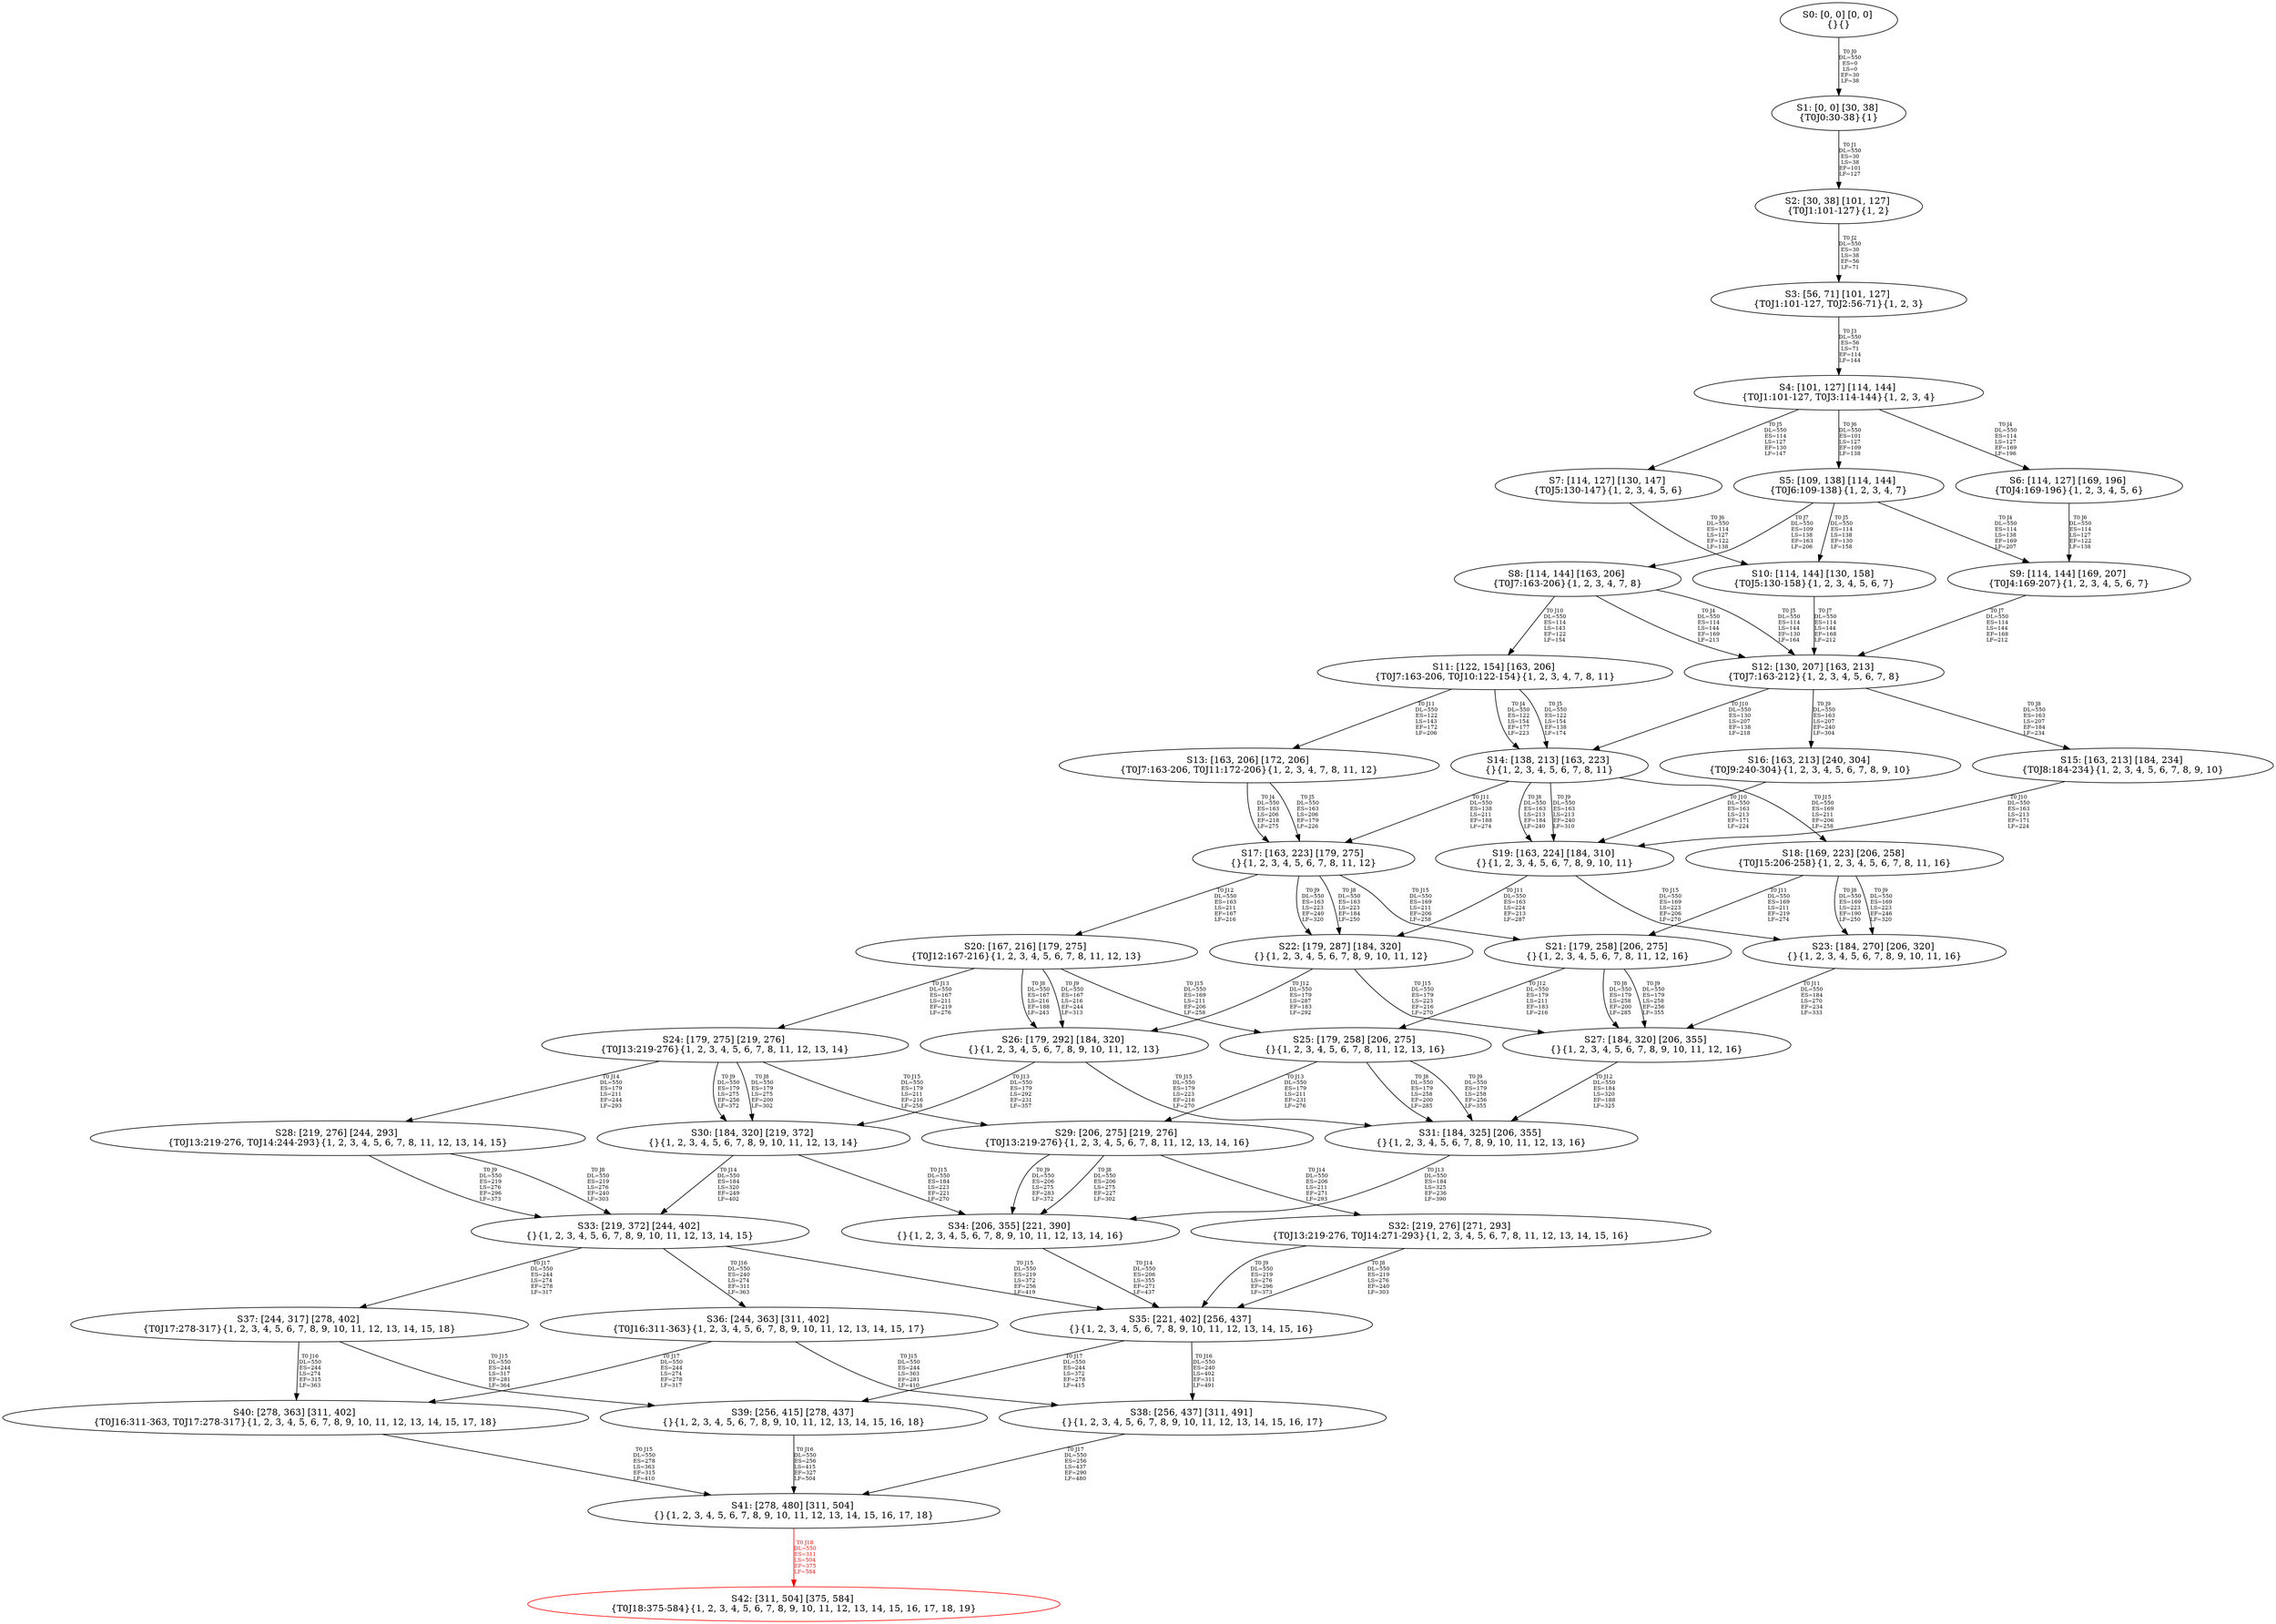 digraph {
	S0[label="S0: [0, 0] [0, 0] \n{}{}"];
	S1[label="S1: [0, 0] [30, 38] \n{T0J0:30-38}{1}"];
	S2[label="S2: [30, 38] [101, 127] \n{T0J1:101-127}{1, 2}"];
	S3[label="S3: [56, 71] [101, 127] \n{T0J1:101-127, T0J2:56-71}{1, 2, 3}"];
	S4[label="S4: [101, 127] [114, 144] \n{T0J1:101-127, T0J3:114-144}{1, 2, 3, 4}"];
	S5[label="S5: [109, 138] [114, 144] \n{T0J6:109-138}{1, 2, 3, 4, 7}"];
	S6[label="S6: [114, 127] [169, 196] \n{T0J4:169-196}{1, 2, 3, 4, 5, 6}"];
	S7[label="S7: [114, 127] [130, 147] \n{T0J5:130-147}{1, 2, 3, 4, 5, 6}"];
	S8[label="S8: [114, 144] [163, 206] \n{T0J7:163-206}{1, 2, 3, 4, 7, 8}"];
	S9[label="S9: [114, 144] [169, 207] \n{T0J4:169-207}{1, 2, 3, 4, 5, 6, 7}"];
	S10[label="S10: [114, 144] [130, 158] \n{T0J5:130-158}{1, 2, 3, 4, 5, 6, 7}"];
	S11[label="S11: [122, 154] [163, 206] \n{T0J7:163-206, T0J10:122-154}{1, 2, 3, 4, 7, 8, 11}"];
	S12[label="S12: [130, 207] [163, 213] \n{T0J7:163-212}{1, 2, 3, 4, 5, 6, 7, 8}"];
	S13[label="S13: [163, 206] [172, 206] \n{T0J7:163-206, T0J11:172-206}{1, 2, 3, 4, 7, 8, 11, 12}"];
	S14[label="S14: [138, 213] [163, 223] \n{}{1, 2, 3, 4, 5, 6, 7, 8, 11}"];
	S15[label="S15: [163, 213] [184, 234] \n{T0J8:184-234}{1, 2, 3, 4, 5, 6, 7, 8, 9, 10}"];
	S16[label="S16: [163, 213] [240, 304] \n{T0J9:240-304}{1, 2, 3, 4, 5, 6, 7, 8, 9, 10}"];
	S17[label="S17: [163, 223] [179, 275] \n{}{1, 2, 3, 4, 5, 6, 7, 8, 11, 12}"];
	S18[label="S18: [169, 223] [206, 258] \n{T0J15:206-258}{1, 2, 3, 4, 5, 6, 7, 8, 11, 16}"];
	S19[label="S19: [163, 224] [184, 310] \n{}{1, 2, 3, 4, 5, 6, 7, 8, 9, 10, 11}"];
	S20[label="S20: [167, 216] [179, 275] \n{T0J12:167-216}{1, 2, 3, 4, 5, 6, 7, 8, 11, 12, 13}"];
	S21[label="S21: [179, 258] [206, 275] \n{}{1, 2, 3, 4, 5, 6, 7, 8, 11, 12, 16}"];
	S22[label="S22: [179, 287] [184, 320] \n{}{1, 2, 3, 4, 5, 6, 7, 8, 9, 10, 11, 12}"];
	S23[label="S23: [184, 270] [206, 320] \n{}{1, 2, 3, 4, 5, 6, 7, 8, 9, 10, 11, 16}"];
	S24[label="S24: [179, 275] [219, 276] \n{T0J13:219-276}{1, 2, 3, 4, 5, 6, 7, 8, 11, 12, 13, 14}"];
	S25[label="S25: [179, 258] [206, 275] \n{}{1, 2, 3, 4, 5, 6, 7, 8, 11, 12, 13, 16}"];
	S26[label="S26: [179, 292] [184, 320] \n{}{1, 2, 3, 4, 5, 6, 7, 8, 9, 10, 11, 12, 13}"];
	S27[label="S27: [184, 320] [206, 355] \n{}{1, 2, 3, 4, 5, 6, 7, 8, 9, 10, 11, 12, 16}"];
	S28[label="S28: [219, 276] [244, 293] \n{T0J13:219-276, T0J14:244-293}{1, 2, 3, 4, 5, 6, 7, 8, 11, 12, 13, 14, 15}"];
	S29[label="S29: [206, 275] [219, 276] \n{T0J13:219-276}{1, 2, 3, 4, 5, 6, 7, 8, 11, 12, 13, 14, 16}"];
	S30[label="S30: [184, 320] [219, 372] \n{}{1, 2, 3, 4, 5, 6, 7, 8, 9, 10, 11, 12, 13, 14}"];
	S31[label="S31: [184, 325] [206, 355] \n{}{1, 2, 3, 4, 5, 6, 7, 8, 9, 10, 11, 12, 13, 16}"];
	S32[label="S32: [219, 276] [271, 293] \n{T0J13:219-276, T0J14:271-293}{1, 2, 3, 4, 5, 6, 7, 8, 11, 12, 13, 14, 15, 16}"];
	S33[label="S33: [219, 372] [244, 402] \n{}{1, 2, 3, 4, 5, 6, 7, 8, 9, 10, 11, 12, 13, 14, 15}"];
	S34[label="S34: [206, 355] [221, 390] \n{}{1, 2, 3, 4, 5, 6, 7, 8, 9, 10, 11, 12, 13, 14, 16}"];
	S35[label="S35: [221, 402] [256, 437] \n{}{1, 2, 3, 4, 5, 6, 7, 8, 9, 10, 11, 12, 13, 14, 15, 16}"];
	S36[label="S36: [244, 363] [311, 402] \n{T0J16:311-363}{1, 2, 3, 4, 5, 6, 7, 8, 9, 10, 11, 12, 13, 14, 15, 17}"];
	S37[label="S37: [244, 317] [278, 402] \n{T0J17:278-317}{1, 2, 3, 4, 5, 6, 7, 8, 9, 10, 11, 12, 13, 14, 15, 18}"];
	S38[label="S38: [256, 437] [311, 491] \n{}{1, 2, 3, 4, 5, 6, 7, 8, 9, 10, 11, 12, 13, 14, 15, 16, 17}"];
	S39[label="S39: [256, 415] [278, 437] \n{}{1, 2, 3, 4, 5, 6, 7, 8, 9, 10, 11, 12, 13, 14, 15, 16, 18}"];
	S40[label="S40: [278, 363] [311, 402] \n{T0J16:311-363, T0J17:278-317}{1, 2, 3, 4, 5, 6, 7, 8, 9, 10, 11, 12, 13, 14, 15, 17, 18}"];
	S41[label="S41: [278, 480] [311, 504] \n{}{1, 2, 3, 4, 5, 6, 7, 8, 9, 10, 11, 12, 13, 14, 15, 16, 17, 18}"];
	S42[label="S42: [311, 504] [375, 584] \n{T0J18:375-584}{1, 2, 3, 4, 5, 6, 7, 8, 9, 10, 11, 12, 13, 14, 15, 16, 17, 18, 19}"];
	S0 -> S1[label="T0 J0\nDL=550\nES=0\nLS=0\nEF=30\nLF=38",fontsize=8];
	S1 -> S2[label="T0 J1\nDL=550\nES=30\nLS=38\nEF=101\nLF=127",fontsize=8];
	S2 -> S3[label="T0 J2\nDL=550\nES=30\nLS=38\nEF=56\nLF=71",fontsize=8];
	S3 -> S4[label="T0 J3\nDL=550\nES=56\nLS=71\nEF=114\nLF=144",fontsize=8];
	S4 -> S6[label="T0 J4\nDL=550\nES=114\nLS=127\nEF=169\nLF=196",fontsize=8];
	S4 -> S7[label="T0 J5\nDL=550\nES=114\nLS=127\nEF=130\nLF=147",fontsize=8];
	S4 -> S5[label="T0 J6\nDL=550\nES=101\nLS=127\nEF=109\nLF=138",fontsize=8];
	S5 -> S9[label="T0 J4\nDL=550\nES=114\nLS=138\nEF=169\nLF=207",fontsize=8];
	S5 -> S10[label="T0 J5\nDL=550\nES=114\nLS=138\nEF=130\nLF=158",fontsize=8];
	S5 -> S8[label="T0 J7\nDL=550\nES=109\nLS=138\nEF=163\nLF=206",fontsize=8];
	S6 -> S9[label="T0 J6\nDL=550\nES=114\nLS=127\nEF=122\nLF=138",fontsize=8];
	S7 -> S10[label="T0 J6\nDL=550\nES=114\nLS=127\nEF=122\nLF=138",fontsize=8];
	S8 -> S12[label="T0 J4\nDL=550\nES=114\nLS=144\nEF=169\nLF=213",fontsize=8];
	S8 -> S12[label="T0 J5\nDL=550\nES=114\nLS=144\nEF=130\nLF=164",fontsize=8];
	S8 -> S11[label="T0 J10\nDL=550\nES=114\nLS=143\nEF=122\nLF=154",fontsize=8];
	S9 -> S12[label="T0 J7\nDL=550\nES=114\nLS=144\nEF=168\nLF=212",fontsize=8];
	S10 -> S12[label="T0 J7\nDL=550\nES=114\nLS=144\nEF=168\nLF=212",fontsize=8];
	S11 -> S14[label="T0 J4\nDL=550\nES=122\nLS=154\nEF=177\nLF=223",fontsize=8];
	S11 -> S14[label="T0 J5\nDL=550\nES=122\nLS=154\nEF=138\nLF=174",fontsize=8];
	S11 -> S13[label="T0 J11\nDL=550\nES=122\nLS=143\nEF=172\nLF=206",fontsize=8];
	S12 -> S15[label="T0 J8\nDL=550\nES=163\nLS=207\nEF=184\nLF=234",fontsize=8];
	S12 -> S16[label="T0 J9\nDL=550\nES=163\nLS=207\nEF=240\nLF=304",fontsize=8];
	S12 -> S14[label="T0 J10\nDL=550\nES=130\nLS=207\nEF=138\nLF=218",fontsize=8];
	S13 -> S17[label="T0 J4\nDL=550\nES=163\nLS=206\nEF=218\nLF=275",fontsize=8];
	S13 -> S17[label="T0 J5\nDL=550\nES=163\nLS=206\nEF=179\nLF=226",fontsize=8];
	S14 -> S19[label="T0 J8\nDL=550\nES=163\nLS=213\nEF=184\nLF=240",fontsize=8];
	S14 -> S19[label="T0 J9\nDL=550\nES=163\nLS=213\nEF=240\nLF=310",fontsize=8];
	S14 -> S17[label="T0 J11\nDL=550\nES=138\nLS=211\nEF=188\nLF=274",fontsize=8];
	S14 -> S18[label="T0 J15\nDL=550\nES=169\nLS=211\nEF=206\nLF=258",fontsize=8];
	S15 -> S19[label="T0 J10\nDL=550\nES=163\nLS=213\nEF=171\nLF=224",fontsize=8];
	S16 -> S19[label="T0 J10\nDL=550\nES=163\nLS=213\nEF=171\nLF=224",fontsize=8];
	S17 -> S22[label="T0 J8\nDL=550\nES=163\nLS=223\nEF=184\nLF=250",fontsize=8];
	S17 -> S22[label="T0 J9\nDL=550\nES=163\nLS=223\nEF=240\nLF=320",fontsize=8];
	S17 -> S20[label="T0 J12\nDL=550\nES=163\nLS=211\nEF=167\nLF=216",fontsize=8];
	S17 -> S21[label="T0 J15\nDL=550\nES=169\nLS=211\nEF=206\nLF=258",fontsize=8];
	S18 -> S23[label="T0 J8\nDL=550\nES=169\nLS=223\nEF=190\nLF=250",fontsize=8];
	S18 -> S23[label="T0 J9\nDL=550\nES=169\nLS=223\nEF=246\nLF=320",fontsize=8];
	S18 -> S21[label="T0 J11\nDL=550\nES=169\nLS=211\nEF=219\nLF=274",fontsize=8];
	S19 -> S22[label="T0 J11\nDL=550\nES=163\nLS=224\nEF=213\nLF=287",fontsize=8];
	S19 -> S23[label="T0 J15\nDL=550\nES=169\nLS=223\nEF=206\nLF=270",fontsize=8];
	S20 -> S26[label="T0 J8\nDL=550\nES=167\nLS=216\nEF=188\nLF=243",fontsize=8];
	S20 -> S26[label="T0 J9\nDL=550\nES=167\nLS=216\nEF=244\nLF=313",fontsize=8];
	S20 -> S24[label="T0 J13\nDL=550\nES=167\nLS=211\nEF=219\nLF=276",fontsize=8];
	S20 -> S25[label="T0 J15\nDL=550\nES=169\nLS=211\nEF=206\nLF=258",fontsize=8];
	S21 -> S27[label="T0 J8\nDL=550\nES=179\nLS=258\nEF=200\nLF=285",fontsize=8];
	S21 -> S27[label="T0 J9\nDL=550\nES=179\nLS=258\nEF=256\nLF=355",fontsize=8];
	S21 -> S25[label="T0 J12\nDL=550\nES=179\nLS=211\nEF=183\nLF=216",fontsize=8];
	S22 -> S26[label="T0 J12\nDL=550\nES=179\nLS=287\nEF=183\nLF=292",fontsize=8];
	S22 -> S27[label="T0 J15\nDL=550\nES=179\nLS=223\nEF=216\nLF=270",fontsize=8];
	S23 -> S27[label="T0 J11\nDL=550\nES=184\nLS=270\nEF=234\nLF=333",fontsize=8];
	S24 -> S30[label="T0 J8\nDL=550\nES=179\nLS=275\nEF=200\nLF=302",fontsize=8];
	S24 -> S30[label="T0 J9\nDL=550\nES=179\nLS=275\nEF=256\nLF=372",fontsize=8];
	S24 -> S28[label="T0 J14\nDL=550\nES=179\nLS=211\nEF=244\nLF=293",fontsize=8];
	S24 -> S29[label="T0 J15\nDL=550\nES=179\nLS=211\nEF=216\nLF=258",fontsize=8];
	S25 -> S31[label="T0 J8\nDL=550\nES=179\nLS=258\nEF=200\nLF=285",fontsize=8];
	S25 -> S31[label="T0 J9\nDL=550\nES=179\nLS=258\nEF=256\nLF=355",fontsize=8];
	S25 -> S29[label="T0 J13\nDL=550\nES=179\nLS=211\nEF=231\nLF=276",fontsize=8];
	S26 -> S30[label="T0 J13\nDL=550\nES=179\nLS=292\nEF=231\nLF=357",fontsize=8];
	S26 -> S31[label="T0 J15\nDL=550\nES=179\nLS=223\nEF=216\nLF=270",fontsize=8];
	S27 -> S31[label="T0 J12\nDL=550\nES=184\nLS=320\nEF=188\nLF=325",fontsize=8];
	S28 -> S33[label="T0 J8\nDL=550\nES=219\nLS=276\nEF=240\nLF=303",fontsize=8];
	S28 -> S33[label="T0 J9\nDL=550\nES=219\nLS=276\nEF=296\nLF=373",fontsize=8];
	S29 -> S34[label="T0 J8\nDL=550\nES=206\nLS=275\nEF=227\nLF=302",fontsize=8];
	S29 -> S34[label="T0 J9\nDL=550\nES=206\nLS=275\nEF=283\nLF=372",fontsize=8];
	S29 -> S32[label="T0 J14\nDL=550\nES=206\nLS=211\nEF=271\nLF=293",fontsize=8];
	S30 -> S33[label="T0 J14\nDL=550\nES=184\nLS=320\nEF=249\nLF=402",fontsize=8];
	S30 -> S34[label="T0 J15\nDL=550\nES=184\nLS=223\nEF=221\nLF=270",fontsize=8];
	S31 -> S34[label="T0 J13\nDL=550\nES=184\nLS=325\nEF=236\nLF=390",fontsize=8];
	S32 -> S35[label="T0 J8\nDL=550\nES=219\nLS=276\nEF=240\nLF=303",fontsize=8];
	S32 -> S35[label="T0 J9\nDL=550\nES=219\nLS=276\nEF=296\nLF=373",fontsize=8];
	S33 -> S35[label="T0 J15\nDL=550\nES=219\nLS=372\nEF=256\nLF=419",fontsize=8];
	S33 -> S36[label="T0 J16\nDL=550\nES=240\nLS=274\nEF=311\nLF=363",fontsize=8];
	S33 -> S37[label="T0 J17\nDL=550\nES=244\nLS=274\nEF=278\nLF=317",fontsize=8];
	S34 -> S35[label="T0 J14\nDL=550\nES=206\nLS=355\nEF=271\nLF=437",fontsize=8];
	S35 -> S38[label="T0 J16\nDL=550\nES=240\nLS=402\nEF=311\nLF=491",fontsize=8];
	S35 -> S39[label="T0 J17\nDL=550\nES=244\nLS=372\nEF=278\nLF=415",fontsize=8];
	S36 -> S38[label="T0 J15\nDL=550\nES=244\nLS=363\nEF=281\nLF=410",fontsize=8];
	S36 -> S40[label="T0 J17\nDL=550\nES=244\nLS=274\nEF=278\nLF=317",fontsize=8];
	S37 -> S39[label="T0 J15\nDL=550\nES=244\nLS=317\nEF=281\nLF=364",fontsize=8];
	S37 -> S40[label="T0 J16\nDL=550\nES=244\nLS=274\nEF=315\nLF=363",fontsize=8];
	S38 -> S41[label="T0 J17\nDL=550\nES=256\nLS=437\nEF=290\nLF=480",fontsize=8];
	S39 -> S41[label="T0 J16\nDL=550\nES=256\nLS=415\nEF=327\nLF=504",fontsize=8];
	S40 -> S41[label="T0 J15\nDL=550\nES=278\nLS=363\nEF=315\nLF=410",fontsize=8];
	S41 -> S42[label="T0 J18\nDL=550\nES=311\nLS=504\nEF=375\nLF=584",color=Red,fontcolor=Red,fontsize=8];
S42[color=Red];
}
